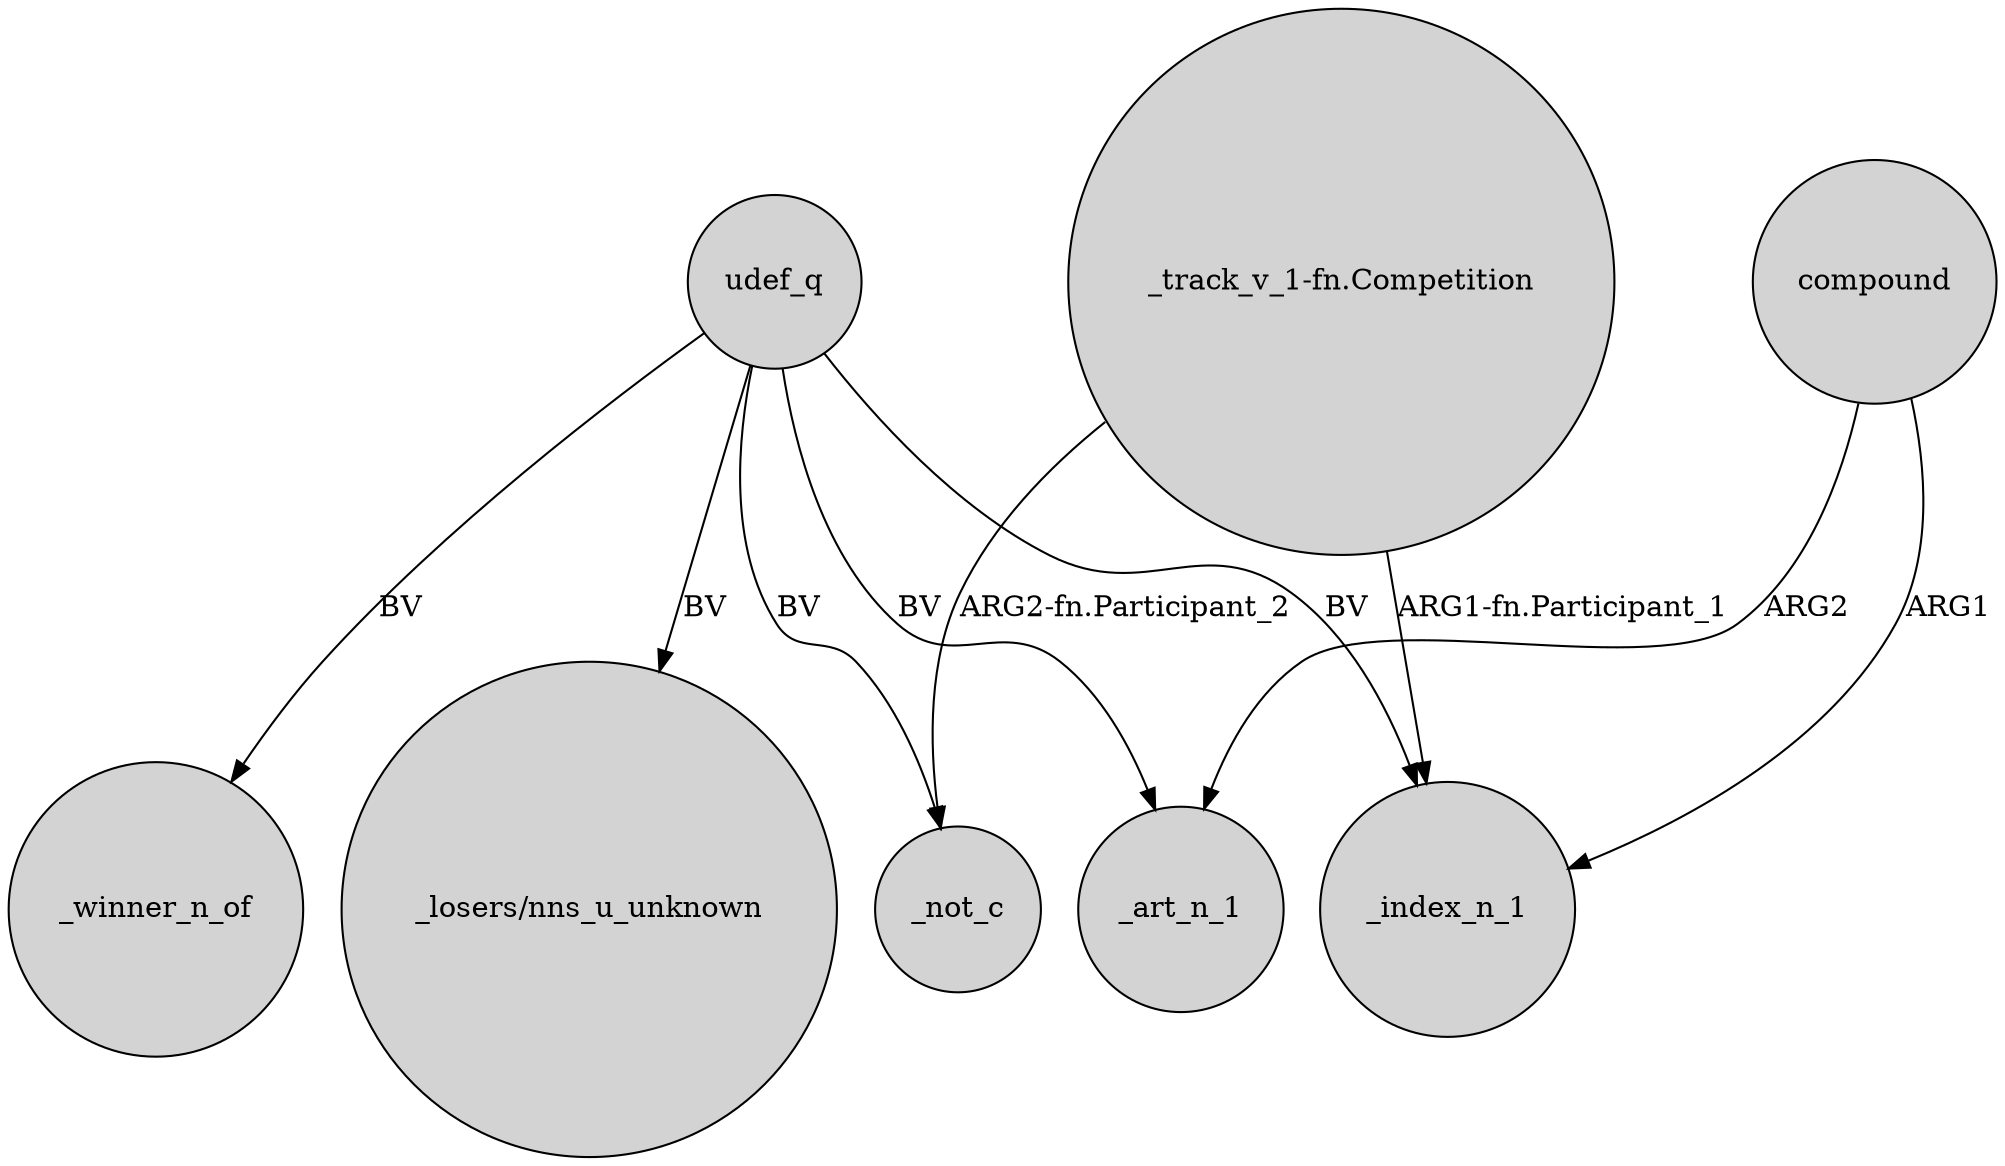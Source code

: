 digraph {
	node [shape=circle style=filled]
	udef_q -> _winner_n_of [label=BV]
	udef_q -> _index_n_1 [label=BV]
	udef_q -> _art_n_1 [label=BV]
	"_track_v_1-fn.Competition" -> _index_n_1 [label="ARG1-fn.Participant_1"]
	compound -> _art_n_1 [label=ARG2]
	udef_q -> "_losers/nns_u_unknown" [label=BV]
	"_track_v_1-fn.Competition" -> _not_c [label="ARG2-fn.Participant_2"]
	compound -> _index_n_1 [label=ARG1]
	udef_q -> _not_c [label=BV]
}
